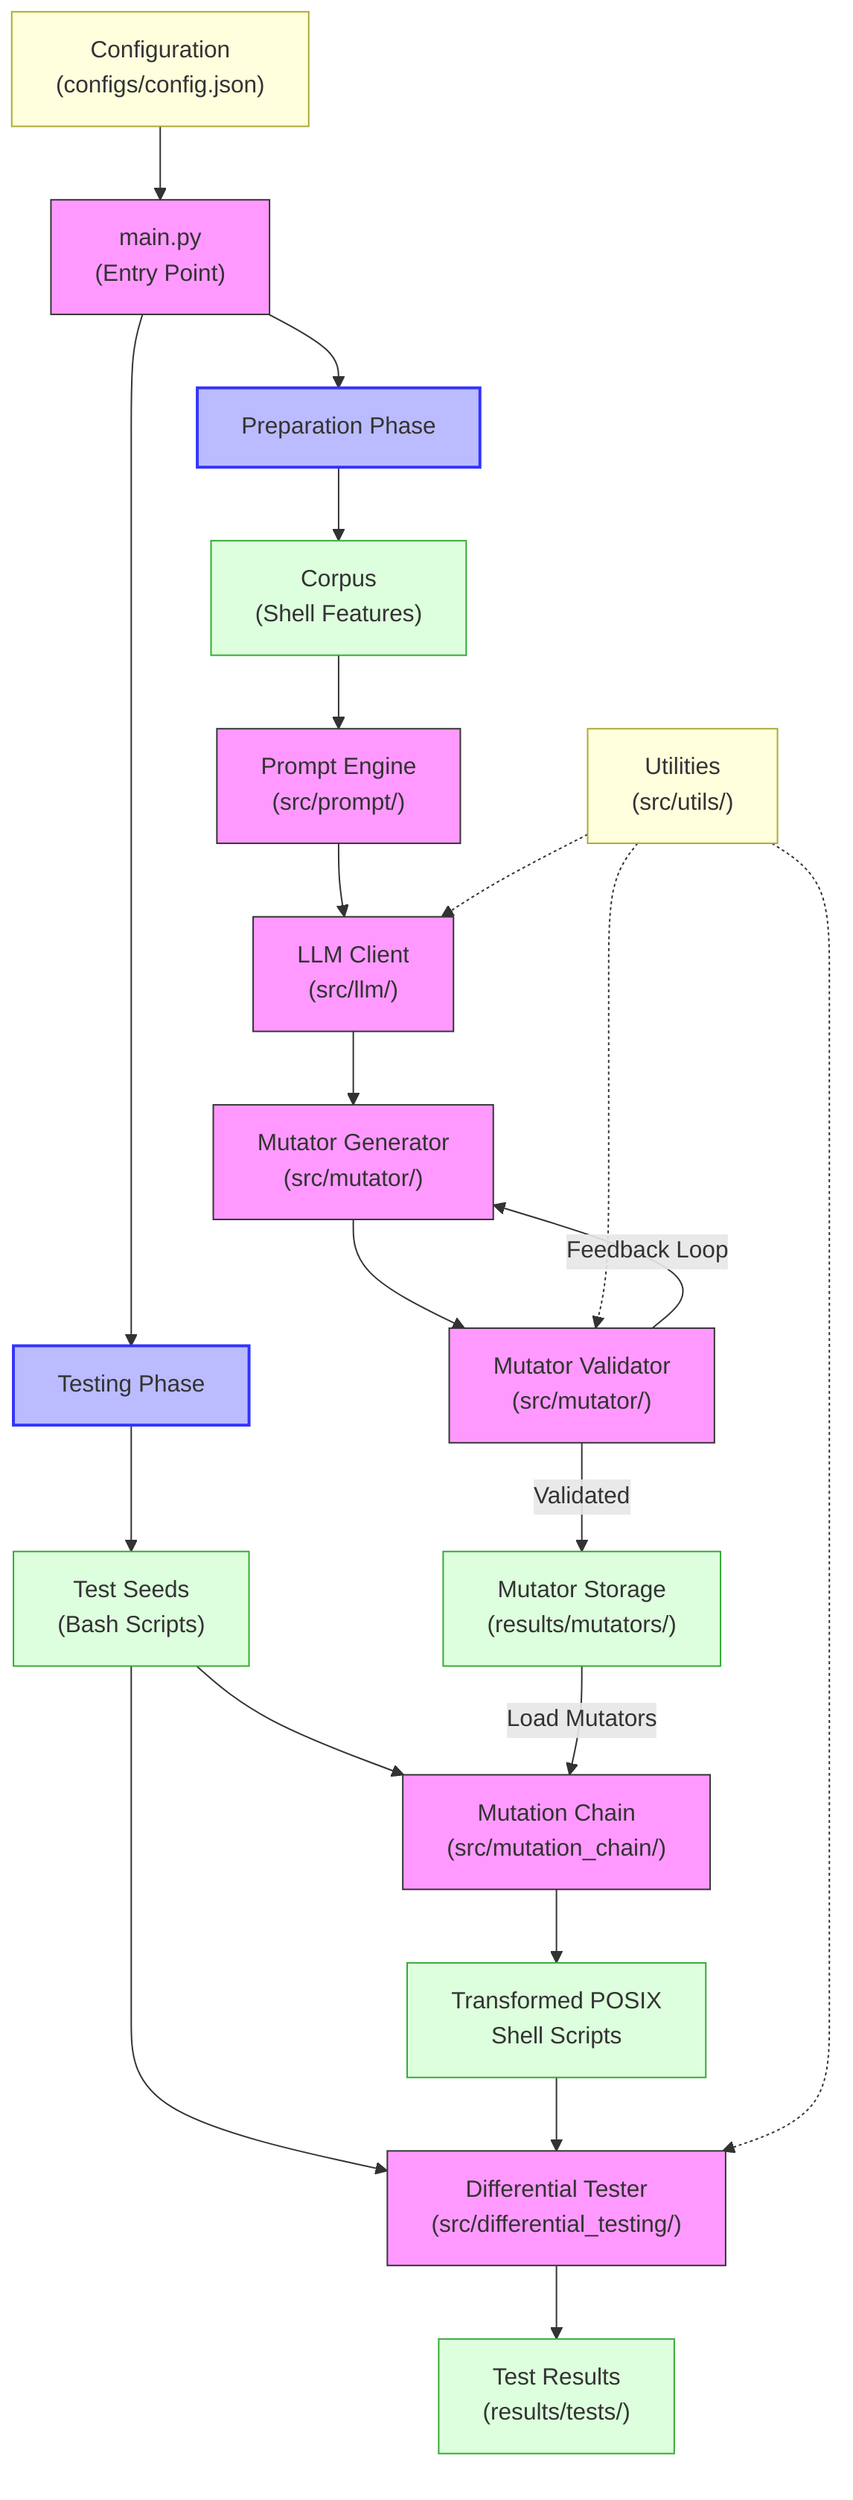 graph TD
    %% Main Components
    main["main.py<br>(Entry Point)"] --> prep["Preparation Phase"]
    main --> test["Testing Phase"]
    
    %% Preparation Phase
    prep --> corpus["Corpus<br>(Shell Features)"]
    corpus --> prompt["Prompt Engine<br>(src/prompt/)"]
    prompt --> llm["LLM Client<br>(src/llm/)"]
    llm --> mutator_gen["Mutator Generator<br>(src/mutator/)"]
    mutator_gen --> mutator_val["Mutator Validator<br>(src/mutator/)"]
    mutator_val -->|Feedback Loop| mutator_gen
    mutator_val -->|Validated| mutator_store["Mutator Storage<br>(results/mutators/)"]
    
    %% Testing Phase
    test --> seeds["Test Seeds<br>(Bash Scripts)"]
    seeds --> chain["Mutation Chain<br>(src/mutation_chain/)"]
    mutator_store -->|Load Mutators| chain
    chain --> posix_code["Transformed POSIX<br>Shell Scripts"]
    seeds --> diff_test["Differential Tester<br>(src/differential_testing/)"]
    posix_code --> diff_test
    diff_test --> results["Test Results<br>(results/tests/)"]
    
    %% Configuration
    config["Configuration<br>(configs/config.json)"] --> main
    
    %% Utilities
    utils["Utilities<br>(src/utils/)"] -.-> llm
    utils -.-> mutator_val
    utils -.-> diff_test
    
    %% Style
    classDef component fill:#f9f,stroke:#333,stroke-width:1px;
    classDef phase fill:#bbf,stroke:#33f,stroke-width:2px;
    classDef data fill:#dfd,stroke:#3a3,stroke-width:1px;
    classDef config fill:#ffd,stroke:#aa3,stroke-width:1px;
    
    class main,llm,prompt,mutator_gen,mutator_val,chain,diff_test component;
    class prep,test phase;
    class corpus,seeds,mutator_store,posix_code,results data;
    class config,utils config;
